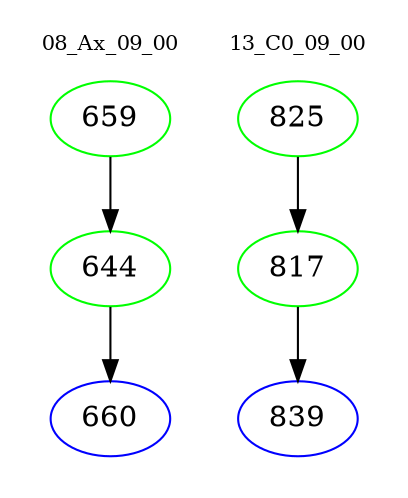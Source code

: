 digraph{
subgraph cluster_0 {
color = white
label = "08_Ax_09_00";
fontsize=10;
T0_659 [label="659", color="green"]
T0_659 -> T0_644 [color="black"]
T0_644 [label="644", color="green"]
T0_644 -> T0_660 [color="black"]
T0_660 [label="660", color="blue"]
}
subgraph cluster_1 {
color = white
label = "13_C0_09_00";
fontsize=10;
T1_825 [label="825", color="green"]
T1_825 -> T1_817 [color="black"]
T1_817 [label="817", color="green"]
T1_817 -> T1_839 [color="black"]
T1_839 [label="839", color="blue"]
}
}
